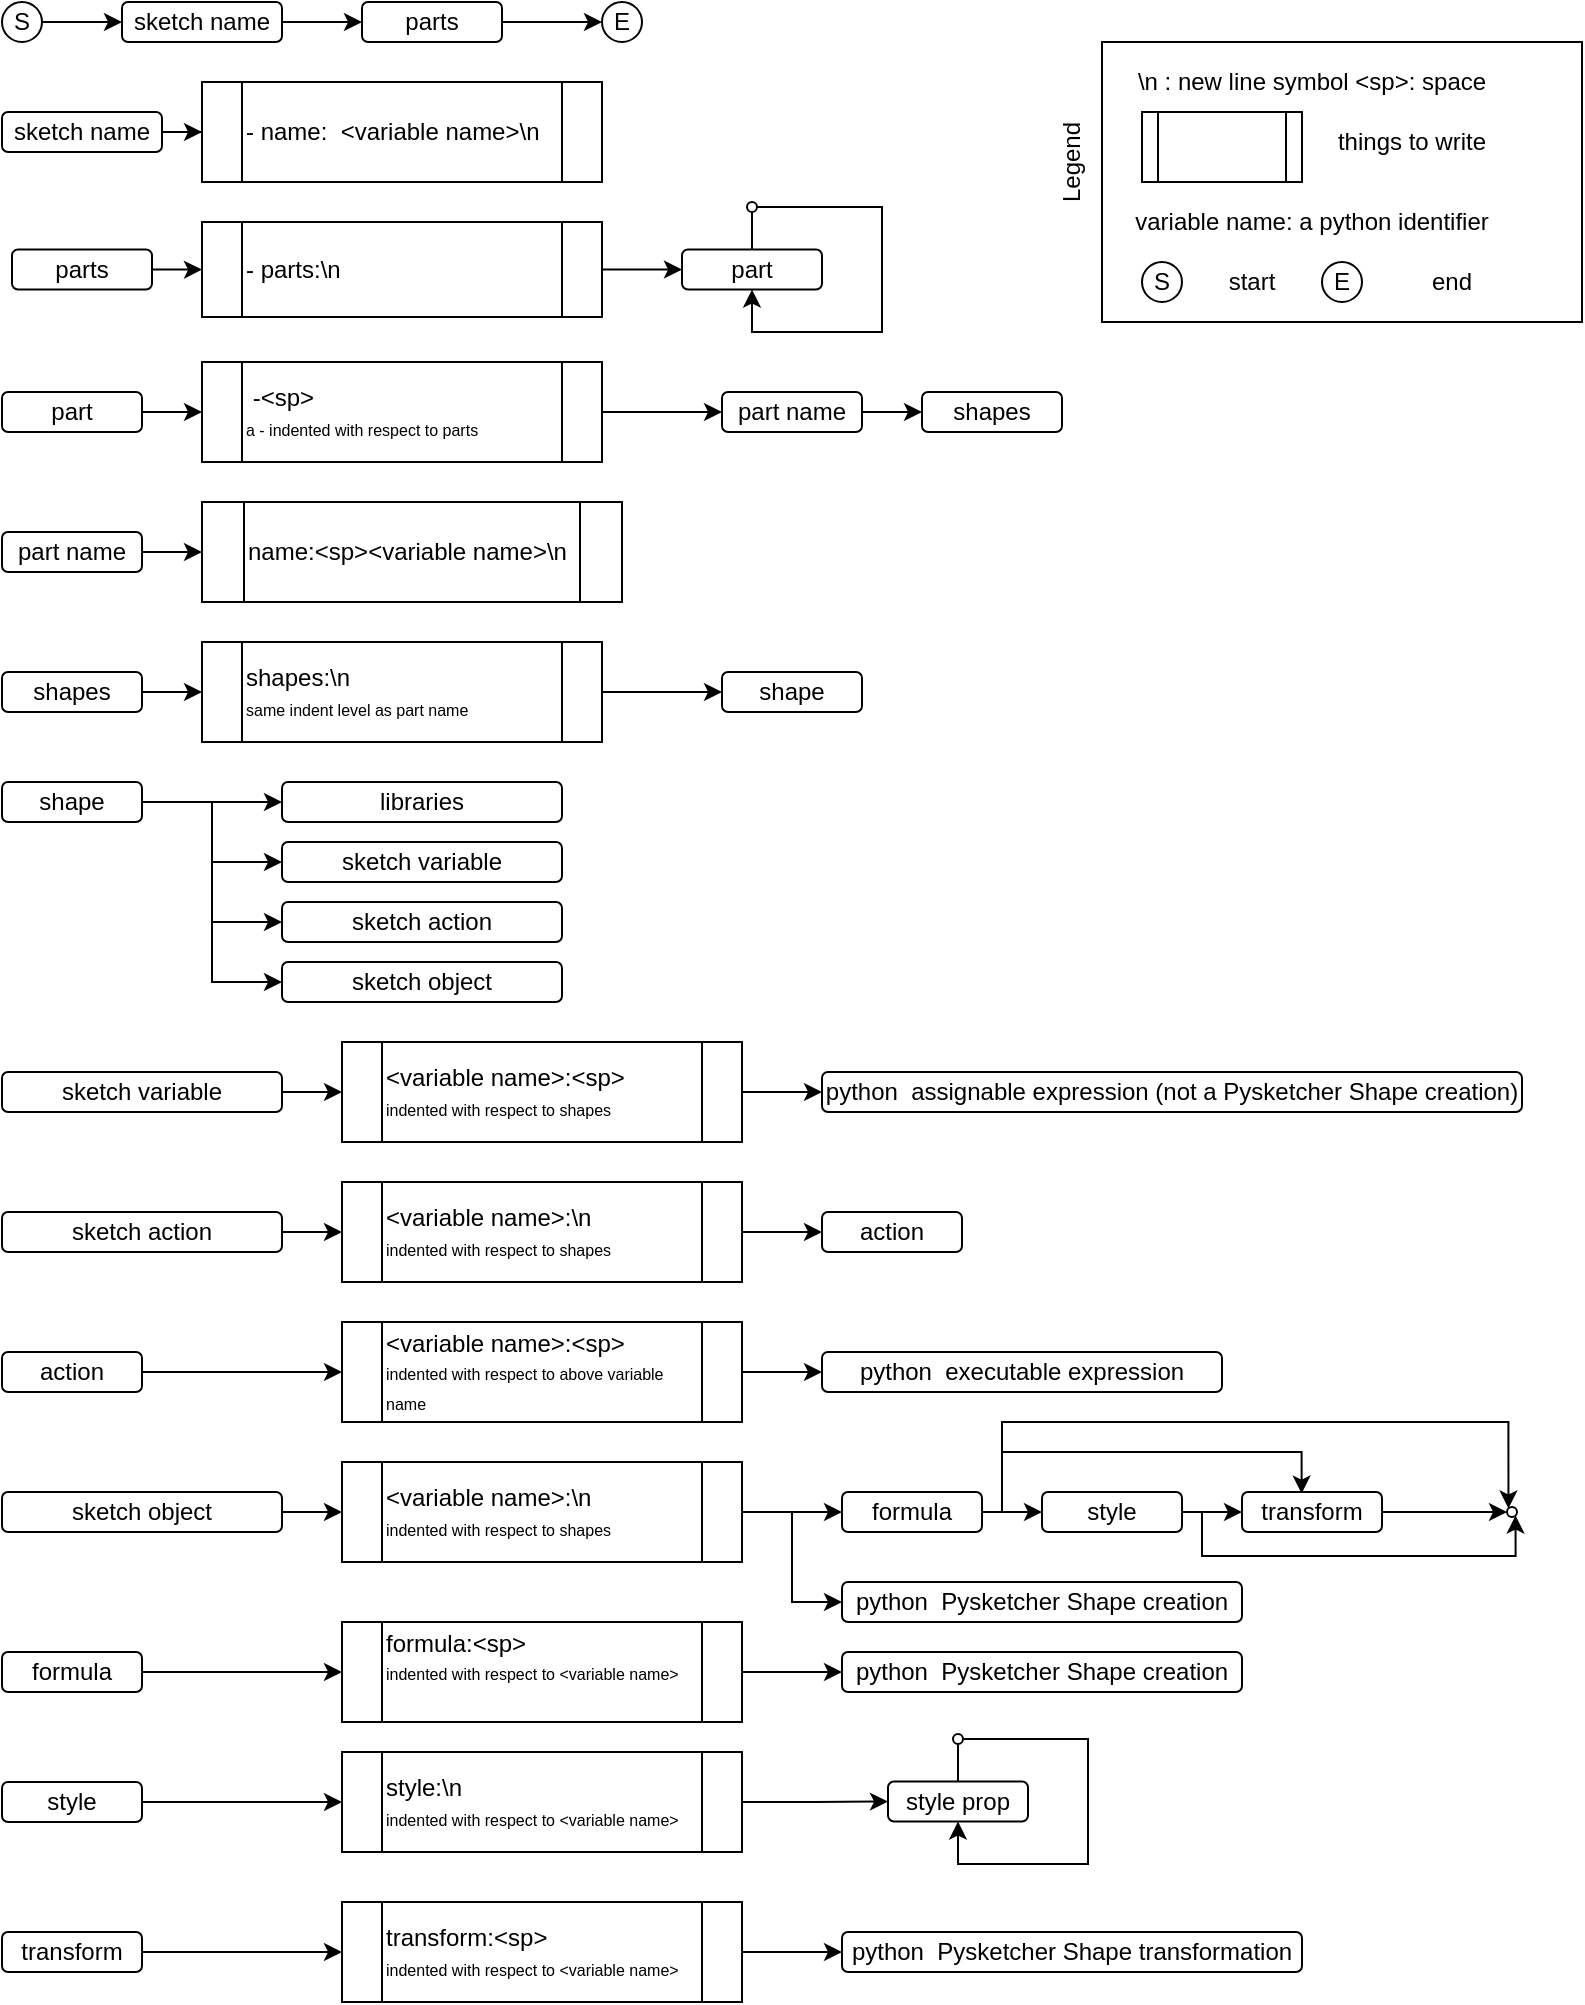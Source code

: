 <mxfile version="13.5.7" type="device"><diagram id="7EaQWOD_C6yoKRUxj0Px" name="Page-1"><mxGraphModel dx="869" dy="773" grid="1" gridSize="10" guides="1" tooltips="1" connect="1" arrows="1" fold="1" page="1" pageScale="1" pageWidth="850" pageHeight="1100" math="0" shadow="0"><root><mxCell id="0"/><mxCell id="1" parent="0"/><mxCell id="aX1E88tgOusEuM4FHzOE-9" style="edgeStyle=orthogonalEdgeStyle;rounded=0;orthogonalLoop=1;jettySize=auto;html=1;" edge="1" parent="1" source="aX1E88tgOusEuM4FHzOE-3" target="aX1E88tgOusEuM4FHzOE-4"><mxGeometry relative="1" as="geometry"/></mxCell><mxCell id="aX1E88tgOusEuM4FHzOE-3" value="sketch name" style="rounded=1;whiteSpace=wrap;html=1;" vertex="1" parent="1"><mxGeometry x="90" y="20" width="80" height="20" as="geometry"/></mxCell><mxCell id="aX1E88tgOusEuM4FHzOE-10" style="edgeStyle=orthogonalEdgeStyle;rounded=0;orthogonalLoop=1;jettySize=auto;html=1;entryX=0;entryY=0.5;entryDx=0;entryDy=0;" edge="1" parent="1" source="aX1E88tgOusEuM4FHzOE-4" target="aX1E88tgOusEuM4FHzOE-7"><mxGeometry relative="1" as="geometry"/></mxCell><mxCell id="aX1E88tgOusEuM4FHzOE-4" value="parts" style="rounded=1;whiteSpace=wrap;html=1;" vertex="1" parent="1"><mxGeometry x="210" y="20" width="70" height="20" as="geometry"/></mxCell><mxCell id="aX1E88tgOusEuM4FHzOE-7" value="E" style="ellipse;whiteSpace=wrap;html=1;aspect=fixed;" vertex="1" parent="1"><mxGeometry x="330" y="20" width="20" height="20" as="geometry"/></mxCell><mxCell id="aX1E88tgOusEuM4FHzOE-13" style="edgeStyle=orthogonalEdgeStyle;rounded=0;orthogonalLoop=1;jettySize=auto;html=1;entryX=0;entryY=0.5;entryDx=0;entryDy=0;" edge="1" parent="1" source="aX1E88tgOusEuM4FHzOE-11" target="aX1E88tgOusEuM4FHzOE-12"><mxGeometry relative="1" as="geometry"/></mxCell><mxCell id="aX1E88tgOusEuM4FHzOE-11" value="sketch name" style="rounded=1;whiteSpace=wrap;html=1;" vertex="1" parent="1"><mxGeometry x="30" y="75" width="80" height="20" as="geometry"/></mxCell><mxCell id="aX1E88tgOusEuM4FHzOE-12" value="- name:&amp;nbsp; &amp;lt;variable name&amp;gt;\n" style="shape=process;whiteSpace=wrap;html=1;backgroundOutline=1;align=left;" vertex="1" parent="1"><mxGeometry x="130" y="60" width="200" height="50" as="geometry"/></mxCell><mxCell id="aX1E88tgOusEuM4FHzOE-23" style="edgeStyle=orthogonalEdgeStyle;rounded=0;orthogonalLoop=1;jettySize=auto;html=1;" edge="1" parent="1" source="aX1E88tgOusEuM4FHzOE-14" target="aX1E88tgOusEuM4FHzOE-22"><mxGeometry relative="1" as="geometry"/></mxCell><mxCell id="aX1E88tgOusEuM4FHzOE-14" value="parts" style="rounded=1;whiteSpace=wrap;html=1;" vertex="1" parent="1"><mxGeometry x="35" y="143.75" width="70" height="20" as="geometry"/></mxCell><mxCell id="aX1E88tgOusEuM4FHzOE-25" style="edgeStyle=orthogonalEdgeStyle;rounded=0;orthogonalLoop=1;jettySize=auto;html=1;entryX=0;entryY=0.5;entryDx=0;entryDy=0;" edge="1" parent="1" source="aX1E88tgOusEuM4FHzOE-22" target="aX1E88tgOusEuM4FHzOE-24"><mxGeometry relative="1" as="geometry"/></mxCell><mxCell id="aX1E88tgOusEuM4FHzOE-22" value="- parts:\n" style="shape=process;whiteSpace=wrap;html=1;backgroundOutline=1;align=left;" vertex="1" parent="1"><mxGeometry x="130" y="130" width="200" height="47.5" as="geometry"/></mxCell><mxCell id="aX1E88tgOusEuM4FHzOE-27" style="edgeStyle=orthogonalEdgeStyle;rounded=0;orthogonalLoop=1;jettySize=auto;html=1;entryX=0.5;entryY=1;entryDx=0;entryDy=0;endArrow=none;endFill=0;" edge="1" parent="1" source="aX1E88tgOusEuM4FHzOE-24" target="aX1E88tgOusEuM4FHzOE-29"><mxGeometry relative="1" as="geometry"><mxPoint x="405" y="125" as="targetPoint"/></mxGeometry></mxCell><mxCell id="aX1E88tgOusEuM4FHzOE-24" value="part" style="rounded=1;whiteSpace=wrap;html=1;" vertex="1" parent="1"><mxGeometry x="370" y="143.75" width="70" height="20" as="geometry"/></mxCell><mxCell id="aX1E88tgOusEuM4FHzOE-30" style="edgeStyle=orthogonalEdgeStyle;rounded=0;orthogonalLoop=1;jettySize=auto;html=1;entryX=0.5;entryY=1;entryDx=0;entryDy=0;exitX=1;exitY=0.5;exitDx=0;exitDy=0;" edge="1" parent="1" source="aX1E88tgOusEuM4FHzOE-29" target="aX1E88tgOusEuM4FHzOE-24"><mxGeometry relative="1" as="geometry"><Array as="points"><mxPoint x="470" y="123"/><mxPoint x="470" y="185"/><mxPoint x="405" y="185"/></Array></mxGeometry></mxCell><mxCell id="aX1E88tgOusEuM4FHzOE-29" value="" style="ellipse;whiteSpace=wrap;html=1;aspect=fixed;" vertex="1" parent="1"><mxGeometry x="402.5" y="120" width="5" height="5" as="geometry"/></mxCell><mxCell id="aX1E88tgOusEuM4FHzOE-31" value="" style="rounded=0;whiteSpace=wrap;html=1;" vertex="1" parent="1"><mxGeometry x="580" y="40" width="240" height="140" as="geometry"/></mxCell><mxCell id="aX1E88tgOusEuM4FHzOE-32" value="\n : new line symbol &amp;lt;sp&amp;gt;: space" style="text;html=1;strokeColor=none;fillColor=none;align=center;verticalAlign=middle;whiteSpace=wrap;rounded=0;" vertex="1" parent="1"><mxGeometry x="580" y="50" width="210" height="20" as="geometry"/></mxCell><mxCell id="aX1E88tgOusEuM4FHzOE-33" value="" style="shape=process;whiteSpace=wrap;html=1;backgroundOutline=1;" vertex="1" parent="1"><mxGeometry x="600" y="75" width="80" height="35" as="geometry"/></mxCell><mxCell id="aX1E88tgOusEuM4FHzOE-34" value="things to write" style="text;html=1;strokeColor=none;fillColor=none;align=center;verticalAlign=middle;whiteSpace=wrap;rounded=0;" vertex="1" parent="1"><mxGeometry x="690" y="80" width="90" height="20" as="geometry"/></mxCell><mxCell id="aX1E88tgOusEuM4FHzOE-45" style="edgeStyle=orthogonalEdgeStyle;rounded=0;orthogonalLoop=1;jettySize=auto;html=1;endArrow=classic;endFill=1;" edge="1" parent="1" source="aX1E88tgOusEuM4FHzOE-36" target="aX1E88tgOusEuM4FHzOE-44"><mxGeometry relative="1" as="geometry"/></mxCell><mxCell id="aX1E88tgOusEuM4FHzOE-36" value="part" style="rounded=1;whiteSpace=wrap;html=1;" vertex="1" parent="1"><mxGeometry x="30" y="215" width="70" height="20" as="geometry"/></mxCell><mxCell id="aX1E88tgOusEuM4FHzOE-43" style="edgeStyle=orthogonalEdgeStyle;rounded=0;orthogonalLoop=1;jettySize=auto;html=1;entryX=0;entryY=0.5;entryDx=0;entryDy=0;endArrow=classic;endFill=1;" edge="1" parent="1" source="aX1E88tgOusEuM4FHzOE-40" target="aX1E88tgOusEuM4FHzOE-42"><mxGeometry relative="1" as="geometry"/></mxCell><mxCell id="aX1E88tgOusEuM4FHzOE-40" value="part name" style="rounded=1;whiteSpace=wrap;html=1;" vertex="1" parent="1"><mxGeometry x="390" y="215" width="70" height="20" as="geometry"/></mxCell><mxCell id="aX1E88tgOusEuM4FHzOE-42" value="shapes" style="rounded=1;whiteSpace=wrap;html=1;" vertex="1" parent="1"><mxGeometry x="490" y="215" width="70" height="20" as="geometry"/></mxCell><mxCell id="aX1E88tgOusEuM4FHzOE-46" style="edgeStyle=orthogonalEdgeStyle;rounded=0;orthogonalLoop=1;jettySize=auto;html=1;endArrow=classic;endFill=1;" edge="1" parent="1" source="aX1E88tgOusEuM4FHzOE-44" target="aX1E88tgOusEuM4FHzOE-40"><mxGeometry relative="1" as="geometry"/></mxCell><mxCell id="aX1E88tgOusEuM4FHzOE-44" value="&amp;nbsp;-&lt;span style=&quot;text-align: center&quot;&gt;&amp;lt;sp&amp;gt;&amp;nbsp;&lt;/span&gt;&lt;br&gt;&lt;font style=&quot;font-size: 8px&quot;&gt;a - indented with respect to parts&lt;/font&gt;" style="shape=process;whiteSpace=wrap;html=1;backgroundOutline=1;align=left;" vertex="1" parent="1"><mxGeometry x="130" y="200" width="200" height="50" as="geometry"/></mxCell><mxCell id="aX1E88tgOusEuM4FHzOE-47" value="variable name: a python identifier" style="text;html=1;strokeColor=none;fillColor=none;align=center;verticalAlign=middle;whiteSpace=wrap;rounded=0;" vertex="1" parent="1"><mxGeometry x="590" y="120" width="190" height="20" as="geometry"/></mxCell><mxCell id="aX1E88tgOusEuM4FHzOE-48" value="Legend" style="text;html=1;strokeColor=none;fillColor=none;align=center;verticalAlign=middle;whiteSpace=wrap;rounded=0;rotation=-90;" vertex="1" parent="1"><mxGeometry x="520" y="90" width="90" height="20" as="geometry"/></mxCell><mxCell id="aX1E88tgOusEuM4FHzOE-51" style="edgeStyle=orthogonalEdgeStyle;rounded=0;orthogonalLoop=1;jettySize=auto;html=1;exitX=1;exitY=0.5;exitDx=0;exitDy=0;endArrow=classic;endFill=1;" edge="1" parent="1" source="aX1E88tgOusEuM4FHzOE-49" target="aX1E88tgOusEuM4FHzOE-50"><mxGeometry relative="1" as="geometry"/></mxCell><mxCell id="aX1E88tgOusEuM4FHzOE-49" value="part name" style="rounded=1;whiteSpace=wrap;html=1;" vertex="1" parent="1"><mxGeometry x="30" y="285" width="70" height="20" as="geometry"/></mxCell><mxCell id="aX1E88tgOusEuM4FHzOE-50" value="name:&lt;span style=&quot;text-align: center&quot;&gt;&amp;lt;sp&amp;gt;&lt;/span&gt;&amp;lt;variable name&amp;gt;\n" style="shape=process;whiteSpace=wrap;html=1;backgroundOutline=1;align=left;" vertex="1" parent="1"><mxGeometry x="130" y="270" width="210" height="50" as="geometry"/></mxCell><mxCell id="aX1E88tgOusEuM4FHzOE-54" style="edgeStyle=orthogonalEdgeStyle;rounded=0;orthogonalLoop=1;jettySize=auto;html=1;endArrow=classic;endFill=1;" edge="1" parent="1" source="aX1E88tgOusEuM4FHzOE-52" target="aX1E88tgOusEuM4FHzOE-53"><mxGeometry relative="1" as="geometry"/></mxCell><mxCell id="aX1E88tgOusEuM4FHzOE-52" value="shapes" style="rounded=1;whiteSpace=wrap;html=1;" vertex="1" parent="1"><mxGeometry x="30" y="355" width="70" height="20" as="geometry"/></mxCell><mxCell id="aX1E88tgOusEuM4FHzOE-56" style="edgeStyle=orthogonalEdgeStyle;rounded=0;orthogonalLoop=1;jettySize=auto;html=1;endArrow=classic;endFill=1;" edge="1" parent="1" source="aX1E88tgOusEuM4FHzOE-53" target="aX1E88tgOusEuM4FHzOE-55"><mxGeometry relative="1" as="geometry"/></mxCell><mxCell id="aX1E88tgOusEuM4FHzOE-53" value="shapes:\n&lt;br&gt;&lt;font style=&quot;font-size: 8px&quot;&gt;same indent level as part name&lt;/font&gt;" style="shape=process;whiteSpace=wrap;html=1;backgroundOutline=1;align=left;" vertex="1" parent="1"><mxGeometry x="130" y="340" width="200" height="50" as="geometry"/></mxCell><mxCell id="aX1E88tgOusEuM4FHzOE-55" value="shape" style="rounded=1;whiteSpace=wrap;html=1;" vertex="1" parent="1"><mxGeometry x="390" y="355" width="70" height="20" as="geometry"/></mxCell><mxCell id="aX1E88tgOusEuM4FHzOE-78" style="edgeStyle=orthogonalEdgeStyle;rounded=0;orthogonalLoop=1;jettySize=auto;html=1;endArrow=classic;endFill=1;" edge="1" parent="1" source="aX1E88tgOusEuM4FHzOE-57" target="aX1E88tgOusEuM4FHzOE-3"><mxGeometry relative="1" as="geometry"/></mxCell><mxCell id="aX1E88tgOusEuM4FHzOE-57" value="S" style="ellipse;whiteSpace=wrap;html=1;aspect=fixed;" vertex="1" parent="1"><mxGeometry x="30" y="20" width="20" height="20" as="geometry"/></mxCell><mxCell id="aX1E88tgOusEuM4FHzOE-59" value="S" style="ellipse;whiteSpace=wrap;html=1;aspect=fixed;" vertex="1" parent="1"><mxGeometry x="600" y="150" width="20" height="20" as="geometry"/></mxCell><mxCell id="aX1E88tgOusEuM4FHzOE-60" value="start" style="text;html=1;strokeColor=none;fillColor=none;align=center;verticalAlign=middle;whiteSpace=wrap;rounded=0;" vertex="1" parent="1"><mxGeometry x="630" y="150" width="50" height="20" as="geometry"/></mxCell><mxCell id="aX1E88tgOusEuM4FHzOE-61" value="E" style="ellipse;whiteSpace=wrap;html=1;aspect=fixed;" vertex="1" parent="1"><mxGeometry x="690" y="150" width="20" height="20" as="geometry"/></mxCell><mxCell id="aX1E88tgOusEuM4FHzOE-62" value="end" style="text;html=1;strokeColor=none;fillColor=none;align=center;verticalAlign=middle;whiteSpace=wrap;rounded=0;" vertex="1" parent="1"><mxGeometry x="730" y="150" width="50" height="20" as="geometry"/></mxCell><mxCell id="aX1E88tgOusEuM4FHzOE-67" style="edgeStyle=orthogonalEdgeStyle;rounded=0;orthogonalLoop=1;jettySize=auto;html=1;endArrow=classic;endFill=1;entryX=0;entryY=0.5;entryDx=0;entryDy=0;" edge="1" parent="1" source="aX1E88tgOusEuM4FHzOE-63" target="aX1E88tgOusEuM4FHzOE-66"><mxGeometry relative="1" as="geometry"/></mxCell><mxCell id="aX1E88tgOusEuM4FHzOE-70" style="edgeStyle=orthogonalEdgeStyle;rounded=0;orthogonalLoop=1;jettySize=auto;html=1;entryX=0;entryY=0.5;entryDx=0;entryDy=0;endArrow=classic;endFill=1;" edge="1" parent="1" source="aX1E88tgOusEuM4FHzOE-63" target="aX1E88tgOusEuM4FHzOE-68"><mxGeometry relative="1" as="geometry"/></mxCell><mxCell id="aX1E88tgOusEuM4FHzOE-71" style="edgeStyle=orthogonalEdgeStyle;rounded=0;orthogonalLoop=1;jettySize=auto;html=1;entryX=0;entryY=0.5;entryDx=0;entryDy=0;endArrow=classic;endFill=1;" edge="1" parent="1" source="aX1E88tgOusEuM4FHzOE-63" target="aX1E88tgOusEuM4FHzOE-69"><mxGeometry relative="1" as="geometry"/></mxCell><mxCell id="aX1E88tgOusEuM4FHzOE-130" style="edgeStyle=orthogonalEdgeStyle;rounded=0;orthogonalLoop=1;jettySize=auto;html=1;endArrow=classic;endFill=1;" edge="1" parent="1" source="aX1E88tgOusEuM4FHzOE-63" target="aX1E88tgOusEuM4FHzOE-129"><mxGeometry relative="1" as="geometry"/></mxCell><mxCell id="aX1E88tgOusEuM4FHzOE-63" value="shape" style="rounded=1;whiteSpace=wrap;html=1;" vertex="1" parent="1"><mxGeometry x="30" y="410" width="70" height="20" as="geometry"/></mxCell><mxCell id="aX1E88tgOusEuM4FHzOE-66" value="sketch variable" style="rounded=1;whiteSpace=wrap;html=1;" vertex="1" parent="1"><mxGeometry x="170" y="440" width="140" height="20" as="geometry"/></mxCell><mxCell id="aX1E88tgOusEuM4FHzOE-68" value="sketch action" style="rounded=1;whiteSpace=wrap;html=1;" vertex="1" parent="1"><mxGeometry x="170" y="470" width="140" height="20" as="geometry"/></mxCell><mxCell id="aX1E88tgOusEuM4FHzOE-69" value="sketch object" style="rounded=1;whiteSpace=wrap;html=1;" vertex="1" parent="1"><mxGeometry x="170" y="500" width="140" height="20" as="geometry"/></mxCell><mxCell id="aX1E88tgOusEuM4FHzOE-75" style="edgeStyle=orthogonalEdgeStyle;rounded=0;orthogonalLoop=1;jettySize=auto;html=1;endArrow=classic;endFill=1;" edge="1" parent="1" source="aX1E88tgOusEuM4FHzOE-72" target="aX1E88tgOusEuM4FHzOE-73"><mxGeometry relative="1" as="geometry"/></mxCell><mxCell id="aX1E88tgOusEuM4FHzOE-72" value="sketch variable" style="rounded=1;whiteSpace=wrap;html=1;" vertex="1" parent="1"><mxGeometry x="30" y="555" width="140" height="20" as="geometry"/></mxCell><mxCell id="aX1E88tgOusEuM4FHzOE-76" style="edgeStyle=orthogonalEdgeStyle;rounded=0;orthogonalLoop=1;jettySize=auto;html=1;endArrow=classic;endFill=1;" edge="1" parent="1" source="aX1E88tgOusEuM4FHzOE-73" target="aX1E88tgOusEuM4FHzOE-74"><mxGeometry relative="1" as="geometry"/></mxCell><mxCell id="aX1E88tgOusEuM4FHzOE-73" value="&amp;lt;variable name&amp;gt;:&lt;span style=&quot;text-align: center&quot;&gt;&amp;lt;sp&amp;gt;&lt;br&gt;&lt;/span&gt;&lt;span style=&quot;font-size: 8px&quot;&gt;indented with respect to shapes&lt;/span&gt;&lt;span style=&quot;text-align: center&quot;&gt;&amp;nbsp;&lt;/span&gt;" style="shape=process;whiteSpace=wrap;html=1;backgroundOutline=1;align=left;" vertex="1" parent="1"><mxGeometry x="200" y="540" width="200" height="50" as="geometry"/></mxCell><mxCell id="aX1E88tgOusEuM4FHzOE-74" value="python&amp;nbsp; assignable expression (not a Pysketcher Shape creation)" style="rounded=1;whiteSpace=wrap;html=1;" vertex="1" parent="1"><mxGeometry x="440" y="555" width="350" height="20" as="geometry"/></mxCell><mxCell id="aX1E88tgOusEuM4FHzOE-79" style="edgeStyle=orthogonalEdgeStyle;rounded=0;orthogonalLoop=1;jettySize=auto;html=1;endArrow=classic;endFill=1;" edge="1" source="aX1E88tgOusEuM4FHzOE-80" target="aX1E88tgOusEuM4FHzOE-82" parent="1"><mxGeometry relative="1" as="geometry"/></mxCell><mxCell id="aX1E88tgOusEuM4FHzOE-80" value="sketch action" style="rounded=1;whiteSpace=wrap;html=1;" vertex="1" parent="1"><mxGeometry x="30" y="625" width="140" height="20" as="geometry"/></mxCell><mxCell id="aX1E88tgOusEuM4FHzOE-81" style="edgeStyle=orthogonalEdgeStyle;rounded=0;orthogonalLoop=1;jettySize=auto;html=1;endArrow=classic;endFill=1;" edge="1" source="aX1E88tgOusEuM4FHzOE-82" target="aX1E88tgOusEuM4FHzOE-83" parent="1"><mxGeometry relative="1" as="geometry"/></mxCell><mxCell id="aX1E88tgOusEuM4FHzOE-82" value="&amp;lt;variable name&amp;gt;:\n&lt;span style=&quot;text-align: center&quot;&gt;&lt;br&gt;&lt;/span&gt;&lt;span style=&quot;font-size: 8px&quot;&gt;indented with respect to shapes&lt;/span&gt;&lt;span style=&quot;text-align: center&quot;&gt;&amp;nbsp;&lt;/span&gt;" style="shape=process;whiteSpace=wrap;html=1;backgroundOutline=1;align=left;" vertex="1" parent="1"><mxGeometry x="200" y="610" width="200" height="50" as="geometry"/></mxCell><mxCell id="aX1E88tgOusEuM4FHzOE-83" value="action" style="rounded=1;whiteSpace=wrap;html=1;" vertex="1" parent="1"><mxGeometry x="440" y="625" width="70" height="20" as="geometry"/></mxCell><mxCell id="aX1E88tgOusEuM4FHzOE-87" style="edgeStyle=orthogonalEdgeStyle;rounded=0;orthogonalLoop=1;jettySize=auto;html=1;endArrow=classic;endFill=1;" edge="1" parent="1" source="aX1E88tgOusEuM4FHzOE-84" target="aX1E88tgOusEuM4FHzOE-85"><mxGeometry relative="1" as="geometry"/></mxCell><mxCell id="aX1E88tgOusEuM4FHzOE-84" value="action" style="rounded=1;whiteSpace=wrap;html=1;" vertex="1" parent="1"><mxGeometry x="30" y="695" width="70" height="20" as="geometry"/></mxCell><mxCell id="aX1E88tgOusEuM4FHzOE-88" style="edgeStyle=orthogonalEdgeStyle;rounded=0;orthogonalLoop=1;jettySize=auto;html=1;exitX=1;exitY=0.5;exitDx=0;exitDy=0;endArrow=classic;endFill=1;" edge="1" parent="1" source="aX1E88tgOusEuM4FHzOE-85" target="aX1E88tgOusEuM4FHzOE-86"><mxGeometry relative="1" as="geometry"/></mxCell><mxCell id="aX1E88tgOusEuM4FHzOE-85" value="&amp;lt;variable name&amp;gt;:&lt;span style=&quot;text-align: center&quot;&gt;&amp;lt;sp&amp;gt;&lt;br&gt;&lt;/span&gt;&lt;span style=&quot;font-size: 8px&quot;&gt;indented with respect to above variable name&lt;/span&gt;&lt;span style=&quot;text-align: center&quot;&gt;&amp;nbsp;&lt;/span&gt;" style="shape=process;whiteSpace=wrap;html=1;backgroundOutline=1;align=left;" vertex="1" parent="1"><mxGeometry x="200" y="680" width="200" height="50" as="geometry"/></mxCell><mxCell id="aX1E88tgOusEuM4FHzOE-86" value="python&amp;nbsp; executable expression" style="rounded=1;whiteSpace=wrap;html=1;" vertex="1" parent="1"><mxGeometry x="440" y="695" width="200" height="20" as="geometry"/></mxCell><mxCell id="aX1E88tgOusEuM4FHzOE-89" value="" style="ellipse;whiteSpace=wrap;html=1;aspect=fixed;" vertex="1" parent="1"><mxGeometry x="782.5" y="772.5" width="5" height="5" as="geometry"/></mxCell><mxCell id="aX1E88tgOusEuM4FHzOE-92" style="edgeStyle=orthogonalEdgeStyle;rounded=0;orthogonalLoop=1;jettySize=auto;html=1;endArrow=classic;endFill=1;" edge="1" parent="1" source="aX1E88tgOusEuM4FHzOE-90" target="aX1E88tgOusEuM4FHzOE-91"><mxGeometry relative="1" as="geometry"/></mxCell><mxCell id="aX1E88tgOusEuM4FHzOE-90" value="sketch object" style="rounded=1;whiteSpace=wrap;html=1;" vertex="1" parent="1"><mxGeometry x="30" y="765" width="140" height="20" as="geometry"/></mxCell><mxCell id="aX1E88tgOusEuM4FHzOE-94" style="edgeStyle=orthogonalEdgeStyle;rounded=0;orthogonalLoop=1;jettySize=auto;html=1;endArrow=classic;endFill=1;" edge="1" parent="1" source="aX1E88tgOusEuM4FHzOE-91" target="aX1E88tgOusEuM4FHzOE-93"><mxGeometry relative="1" as="geometry"/></mxCell><mxCell id="aX1E88tgOusEuM4FHzOE-99" style="edgeStyle=orthogonalEdgeStyle;rounded=0;orthogonalLoop=1;jettySize=auto;html=1;entryX=0;entryY=0.5;entryDx=0;entryDy=0;endArrow=classic;endFill=1;" edge="1" parent="1" source="aX1E88tgOusEuM4FHzOE-91" target="aX1E88tgOusEuM4FHzOE-98"><mxGeometry relative="1" as="geometry"/></mxCell><mxCell id="aX1E88tgOusEuM4FHzOE-91" value="&amp;lt;variable name&amp;gt;:\n&lt;span style=&quot;text-align: center&quot;&gt;&lt;br&gt;&lt;/span&gt;&lt;span style=&quot;font-size: 8px&quot;&gt;indented with respect to shapes&lt;/span&gt;&lt;span style=&quot;text-align: center&quot;&gt;&amp;nbsp;&lt;/span&gt;" style="shape=process;whiteSpace=wrap;html=1;backgroundOutline=1;align=left;" vertex="1" parent="1"><mxGeometry x="200" y="750" width="200" height="50" as="geometry"/></mxCell><mxCell id="aX1E88tgOusEuM4FHzOE-102" style="edgeStyle=orthogonalEdgeStyle;rounded=0;orthogonalLoop=1;jettySize=auto;html=1;endArrow=classic;endFill=1;" edge="1" parent="1" source="aX1E88tgOusEuM4FHzOE-93" target="aX1E88tgOusEuM4FHzOE-100"><mxGeometry relative="1" as="geometry"/></mxCell><mxCell id="aX1E88tgOusEuM4FHzOE-115" style="edgeStyle=orthogonalEdgeStyle;rounded=0;orthogonalLoop=1;jettySize=auto;html=1;entryX=0;entryY=0;entryDx=0;entryDy=0;endArrow=classic;endFill=1;" edge="1" parent="1" source="aX1E88tgOusEuM4FHzOE-93" target="aX1E88tgOusEuM4FHzOE-89"><mxGeometry relative="1" as="geometry"><Array as="points"><mxPoint x="530" y="775"/><mxPoint x="530" y="730"/><mxPoint x="783" y="730"/></Array></mxGeometry></mxCell><mxCell id="aX1E88tgOusEuM4FHzOE-117" style="edgeStyle=orthogonalEdgeStyle;rounded=0;orthogonalLoop=1;jettySize=auto;html=1;entryX=0.426;entryY=0.04;entryDx=0;entryDy=0;entryPerimeter=0;endArrow=classic;endFill=1;" edge="1" parent="1" source="aX1E88tgOusEuM4FHzOE-93" target="aX1E88tgOusEuM4FHzOE-101"><mxGeometry relative="1" as="geometry"><Array as="points"><mxPoint x="530" y="775"/><mxPoint x="530" y="745"/><mxPoint x="680" y="745"/></Array></mxGeometry></mxCell><mxCell id="aX1E88tgOusEuM4FHzOE-93" value="formula" style="rounded=1;whiteSpace=wrap;html=1;" vertex="1" parent="1"><mxGeometry x="450" y="765" width="70" height="20" as="geometry"/></mxCell><mxCell id="aX1E88tgOusEuM4FHzOE-98" value="python&amp;nbsp; Pysketcher Shape creation" style="rounded=1;whiteSpace=wrap;html=1;" vertex="1" parent="1"><mxGeometry x="450" y="810" width="200" height="20" as="geometry"/></mxCell><mxCell id="aX1E88tgOusEuM4FHzOE-103" style="edgeStyle=orthogonalEdgeStyle;rounded=0;orthogonalLoop=1;jettySize=auto;html=1;endArrow=classic;endFill=1;" edge="1" parent="1" source="aX1E88tgOusEuM4FHzOE-100" target="aX1E88tgOusEuM4FHzOE-101"><mxGeometry relative="1" as="geometry"/></mxCell><mxCell id="aX1E88tgOusEuM4FHzOE-116" style="edgeStyle=orthogonalEdgeStyle;rounded=0;orthogonalLoop=1;jettySize=auto;html=1;entryX=1;entryY=1;entryDx=0;entryDy=0;endArrow=classic;endFill=1;" edge="1" parent="1" source="aX1E88tgOusEuM4FHzOE-100" target="aX1E88tgOusEuM4FHzOE-89"><mxGeometry relative="1" as="geometry"><Array as="points"><mxPoint x="630" y="775"/><mxPoint x="630" y="797"/><mxPoint x="787" y="797"/></Array></mxGeometry></mxCell><mxCell id="aX1E88tgOusEuM4FHzOE-100" value="style" style="rounded=1;whiteSpace=wrap;html=1;" vertex="1" parent="1"><mxGeometry x="550" y="765" width="70" height="20" as="geometry"/></mxCell><mxCell id="aX1E88tgOusEuM4FHzOE-104" style="edgeStyle=orthogonalEdgeStyle;rounded=0;orthogonalLoop=1;jettySize=auto;html=1;entryX=0;entryY=0.5;entryDx=0;entryDy=0;endArrow=classic;endFill=1;" edge="1" parent="1" source="aX1E88tgOusEuM4FHzOE-101" target="aX1E88tgOusEuM4FHzOE-89"><mxGeometry relative="1" as="geometry"/></mxCell><mxCell id="aX1E88tgOusEuM4FHzOE-101" value="transform" style="rounded=1;whiteSpace=wrap;html=1;" vertex="1" parent="1"><mxGeometry x="650" y="765" width="70" height="20" as="geometry"/></mxCell><mxCell id="aX1E88tgOusEuM4FHzOE-110" style="edgeStyle=orthogonalEdgeStyle;rounded=0;orthogonalLoop=1;jettySize=auto;html=1;endArrow=classic;endFill=1;" edge="1" parent="1" source="aX1E88tgOusEuM4FHzOE-108" target="aX1E88tgOusEuM4FHzOE-109"><mxGeometry relative="1" as="geometry"/></mxCell><mxCell id="aX1E88tgOusEuM4FHzOE-108" value="formula" style="rounded=1;whiteSpace=wrap;html=1;" vertex="1" parent="1"><mxGeometry x="30" y="845" width="70" height="20" as="geometry"/></mxCell><mxCell id="aX1E88tgOusEuM4FHzOE-112" style="edgeStyle=orthogonalEdgeStyle;rounded=0;orthogonalLoop=1;jettySize=auto;html=1;endArrow=classic;endFill=1;" edge="1" parent="1" source="aX1E88tgOusEuM4FHzOE-109" target="aX1E88tgOusEuM4FHzOE-111"><mxGeometry relative="1" as="geometry"/></mxCell><mxCell id="aX1E88tgOusEuM4FHzOE-109" value="formula:&lt;span style=&quot;text-align: center&quot;&gt;&amp;lt;sp&amp;gt;&lt;br&gt;&lt;/span&gt;&lt;span style=&quot;font-size: 8px&quot;&gt;indented with respect to&lt;/span&gt;&lt;font style=&quot;font-size: 8px&quot;&gt;&amp;nbsp;&amp;lt;variable name&amp;gt;&lt;/font&gt;&lt;span style=&quot;font-size: 8px&quot;&gt;&lt;br&gt;&lt;/span&gt;&lt;div style=&quot;font-size: 8px ; text-align: left&quot;&gt;&lt;span style=&quot;text-align: center ; font-size: 12px&quot;&gt;&amp;nbsp;&lt;/span&gt;&lt;/div&gt;" style="shape=process;whiteSpace=wrap;html=1;backgroundOutline=1;align=left;" vertex="1" parent="1"><mxGeometry x="200" y="830" width="200" height="50" as="geometry"/></mxCell><mxCell id="aX1E88tgOusEuM4FHzOE-111" value="python&amp;nbsp; Pysketcher Shape creation" style="rounded=1;whiteSpace=wrap;html=1;" vertex="1" parent="1"><mxGeometry x="450" y="845" width="200" height="20" as="geometry"/></mxCell><mxCell id="aX1E88tgOusEuM4FHzOE-120" style="edgeStyle=orthogonalEdgeStyle;rounded=0;orthogonalLoop=1;jettySize=auto;html=1;endArrow=classic;endFill=1;" edge="1" parent="1" source="aX1E88tgOusEuM4FHzOE-118" target="aX1E88tgOusEuM4FHzOE-119"><mxGeometry relative="1" as="geometry"/></mxCell><mxCell id="aX1E88tgOusEuM4FHzOE-118" value="style" style="rounded=1;whiteSpace=wrap;html=1;" vertex="1" parent="1"><mxGeometry x="30" y="910" width="70" height="20" as="geometry"/></mxCell><mxCell id="aX1E88tgOusEuM4FHzOE-125" style="edgeStyle=orthogonalEdgeStyle;rounded=0;orthogonalLoop=1;jettySize=auto;html=1;entryX=0;entryY=0.5;entryDx=0;entryDy=0;endArrow=classic;endFill=1;" edge="1" parent="1" source="aX1E88tgOusEuM4FHzOE-119" target="aX1E88tgOusEuM4FHzOE-122"><mxGeometry relative="1" as="geometry"/></mxCell><mxCell id="aX1E88tgOusEuM4FHzOE-119" value="style:\n&lt;span style=&quot;text-align: center&quot;&gt;&lt;br&gt;&lt;/span&gt;&lt;span style=&quot;font-size: 8px&quot;&gt;indented with respect to &amp;lt;variable name&amp;gt;&lt;/span&gt;&lt;span style=&quot;text-align: center&quot;&gt;&amp;nbsp;&lt;/span&gt;" style="shape=process;whiteSpace=wrap;html=1;backgroundOutline=1;align=left;" vertex="1" parent="1"><mxGeometry x="200" y="895" width="200" height="50" as="geometry"/></mxCell><mxCell id="aX1E88tgOusEuM4FHzOE-121" style="edgeStyle=orthogonalEdgeStyle;rounded=0;orthogonalLoop=1;jettySize=auto;html=1;entryX=0.5;entryY=1;entryDx=0;entryDy=0;endArrow=none;endFill=0;" edge="1" source="aX1E88tgOusEuM4FHzOE-122" target="aX1E88tgOusEuM4FHzOE-124" parent="1"><mxGeometry relative="1" as="geometry"><mxPoint x="508" y="891" as="targetPoint"/></mxGeometry></mxCell><mxCell id="aX1E88tgOusEuM4FHzOE-122" value="style prop" style="rounded=1;whiteSpace=wrap;html=1;" vertex="1" parent="1"><mxGeometry x="473" y="909.75" width="70" height="20" as="geometry"/></mxCell><mxCell id="aX1E88tgOusEuM4FHzOE-123" style="edgeStyle=orthogonalEdgeStyle;rounded=0;orthogonalLoop=1;jettySize=auto;html=1;entryX=0.5;entryY=1;entryDx=0;entryDy=0;exitX=1;exitY=0.5;exitDx=0;exitDy=0;" edge="1" source="aX1E88tgOusEuM4FHzOE-124" target="aX1E88tgOusEuM4FHzOE-122" parent="1"><mxGeometry relative="1" as="geometry"><Array as="points"><mxPoint x="573" y="889"/><mxPoint x="573" y="951"/><mxPoint x="508" y="951"/></Array></mxGeometry></mxCell><mxCell id="aX1E88tgOusEuM4FHzOE-124" value="" style="ellipse;whiteSpace=wrap;html=1;aspect=fixed;" vertex="1" parent="1"><mxGeometry x="505.5" y="886" width="5" height="5" as="geometry"/></mxCell><mxCell id="aX1E88tgOusEuM4FHzOE-128" style="edgeStyle=orthogonalEdgeStyle;rounded=0;orthogonalLoop=1;jettySize=auto;html=1;endArrow=classic;endFill=1;" edge="1" parent="1" source="aX1E88tgOusEuM4FHzOE-126" target="aX1E88tgOusEuM4FHzOE-127"><mxGeometry relative="1" as="geometry"/></mxCell><mxCell id="aX1E88tgOusEuM4FHzOE-126" value="transform" style="rounded=1;whiteSpace=wrap;html=1;" vertex="1" parent="1"><mxGeometry x="30" y="985" width="70" height="20" as="geometry"/></mxCell><mxCell id="aX1E88tgOusEuM4FHzOE-132" style="edgeStyle=orthogonalEdgeStyle;rounded=0;orthogonalLoop=1;jettySize=auto;html=1;endArrow=classic;endFill=1;" edge="1" parent="1" source="aX1E88tgOusEuM4FHzOE-127" target="aX1E88tgOusEuM4FHzOE-131"><mxGeometry relative="1" as="geometry"/></mxCell><mxCell id="aX1E88tgOusEuM4FHzOE-127" value="transform:&amp;lt;sp&amp;gt;&lt;span style=&quot;text-align: center&quot;&gt;&lt;br&gt;&lt;/span&gt;&lt;span style=&quot;font-size: 8px&quot;&gt;indented with respect to &amp;lt;variable name&amp;gt;&lt;/span&gt;&lt;span style=&quot;text-align: center&quot;&gt;&amp;nbsp;&lt;/span&gt;" style="shape=process;whiteSpace=wrap;html=1;backgroundOutline=1;align=left;" vertex="1" parent="1"><mxGeometry x="200" y="970" width="200" height="50" as="geometry"/></mxCell><mxCell id="aX1E88tgOusEuM4FHzOE-129" value="libraries" style="rounded=1;whiteSpace=wrap;html=1;" vertex="1" parent="1"><mxGeometry x="170" y="410" width="140" height="20" as="geometry"/></mxCell><mxCell id="aX1E88tgOusEuM4FHzOE-131" value="python&amp;nbsp; Pysketcher Shape transformation" style="rounded=1;whiteSpace=wrap;html=1;" vertex="1" parent="1"><mxGeometry x="450" y="985" width="230" height="20" as="geometry"/></mxCell></root></mxGraphModel></diagram></mxfile>